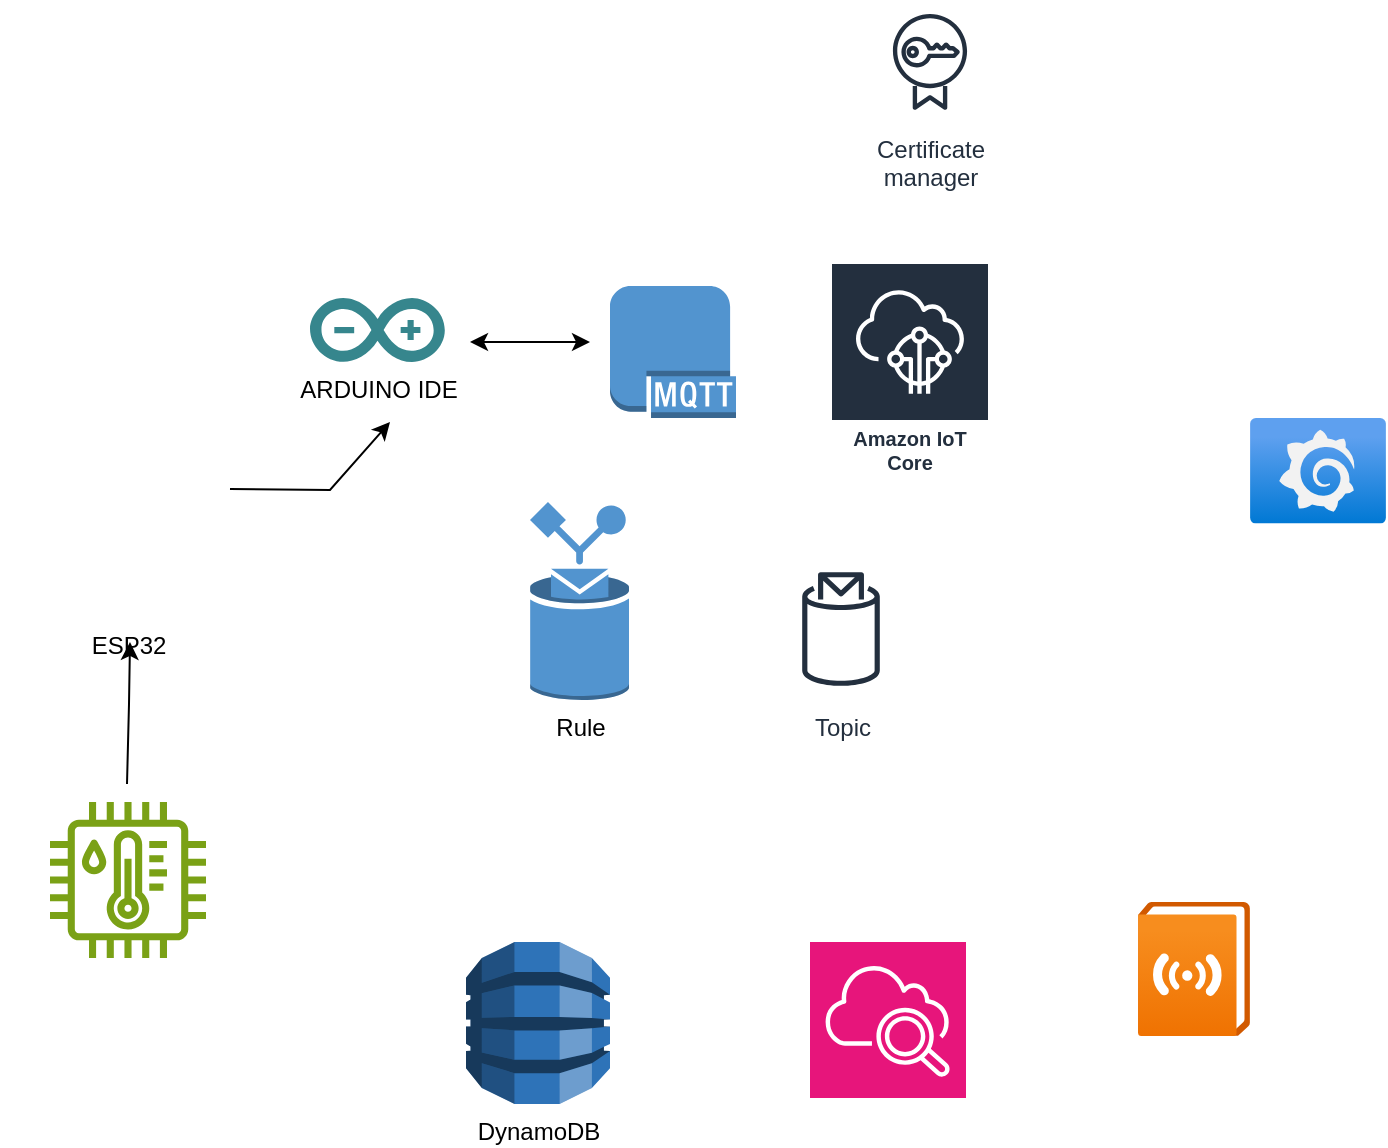 <mxfile version="25.0.1">
  <diagram name="Page-1" id="f4iPRUeld-cocyelYFe_">
    <mxGraphModel dx="1409" dy="1090" grid="1" gridSize="10" guides="1" tooltips="1" connect="1" arrows="1" fold="1" page="1" pageScale="1" pageWidth="827" pageHeight="1169" math="0" shadow="0">
      <root>
        <mxCell id="0" />
        <mxCell id="1" parent="0" />
        <mxCell id="6wJMm1dqJSNav1fxQoMT-1" value="ESP32" style="shape=image;html=1;verticalAlign=top;verticalLabelPosition=bottom;labelBackgroundColor=#ffffff;imageAspect=0;aspect=fixed;image=https://cdn2.iconfinder.com/data/icons/electronic-13/480/3-electronic-arduino-chipset-icon-2-128.png" vertex="1" parent="1">
          <mxGeometry x="5" y="240" width="128" height="128" as="geometry" />
        </mxCell>
        <mxCell id="6wJMm1dqJSNav1fxQoMT-2" value="" style="sketch=0;outlineConnect=0;fontColor=#232F3E;gradientColor=none;fillColor=#7AA116;strokeColor=none;dashed=0;verticalLabelPosition=bottom;verticalAlign=top;align=center;html=1;fontSize=12;fontStyle=0;aspect=fixed;pointerEvents=1;shape=mxgraph.aws4.iot_thing_temperature_humidity_sensor;" vertex="1" parent="1">
          <mxGeometry x="30" y="460" width="78" height="78" as="geometry" />
        </mxCell>
        <mxCell id="6wJMm1dqJSNav1fxQoMT-3" value="ARDUINO IDE" style="dashed=0;outlineConnect=0;html=1;align=center;labelPosition=center;verticalLabelPosition=bottom;verticalAlign=top;shape=mxgraph.weblogos.arduino;fillColor=#36868D;strokeColor=none" vertex="1" parent="1">
          <mxGeometry x="160" y="208.0" width="67.4" height="32" as="geometry" />
        </mxCell>
        <mxCell id="6wJMm1dqJSNav1fxQoMT-4" value="Amazon IoT Core" style="sketch=0;outlineConnect=0;fontColor=#232F3E;gradientColor=none;strokeColor=#ffffff;fillColor=#232F3E;dashed=0;verticalLabelPosition=middle;verticalAlign=bottom;align=center;html=1;whiteSpace=wrap;fontSize=10;fontStyle=1;spacing=3;shape=mxgraph.aws4.productIcon;prIcon=mxgraph.aws4.iot_core;" vertex="1" parent="1">
          <mxGeometry x="420" y="190" width="80" height="110" as="geometry" />
        </mxCell>
        <mxCell id="6wJMm1dqJSNav1fxQoMT-5" value="" style="image;aspect=fixed;html=1;points=[];align=center;fontSize=12;image=img/lib/azure2/other/Grafana.svg;" vertex="1" parent="1">
          <mxGeometry x="630" y="268" width="68" height="52.8" as="geometry" />
        </mxCell>
        <mxCell id="6wJMm1dqJSNav1fxQoMT-6" value="" style="outlineConnect=0;dashed=0;verticalLabelPosition=bottom;verticalAlign=top;align=center;html=1;shape=mxgraph.aws3.mqtt_protocol;fillColor=#5294CF;gradientColor=none;" vertex="1" parent="1">
          <mxGeometry x="310" y="202" width="63" height="66" as="geometry" />
        </mxCell>
        <mxCell id="6wJMm1dqJSNav1fxQoMT-7" value="DynamoDB" style="outlineConnect=0;dashed=0;verticalLabelPosition=bottom;verticalAlign=top;align=center;html=1;shape=mxgraph.aws3.dynamo_db;fillColor=#2E73B8;gradientColor=none;" vertex="1" parent="1">
          <mxGeometry x="238" y="530" width="72" height="81" as="geometry" />
        </mxCell>
        <mxCell id="6wJMm1dqJSNav1fxQoMT-8" value="" style="sketch=0;points=[[0,0,0],[0.25,0,0],[0.5,0,0],[0.75,0,0],[1,0,0],[0,1,0],[0.25,1,0],[0.5,1,0],[0.75,1,0],[1,1,0],[0,0.25,0],[0,0.5,0],[0,0.75,0],[1,0.25,0],[1,0.5,0],[1,0.75,0]];points=[[0,0,0],[0.25,0,0],[0.5,0,0],[0.75,0,0],[1,0,0],[0,1,0],[0.25,1,0],[0.5,1,0],[0.75,1,0],[1,1,0],[0,0.25,0],[0,0.5,0],[0,0.75,0],[1,0.25,0],[1,0.5,0],[1,0.75,0]];outlineConnect=0;fontColor=#232F3E;fillColor=#E7157B;strokeColor=#ffffff;dashed=0;verticalLabelPosition=bottom;verticalAlign=top;align=center;html=1;fontSize=12;fontStyle=0;aspect=fixed;shape=mxgraph.aws4.resourceIcon;resIcon=mxgraph.aws4.cloudwatch_2;" vertex="1" parent="1">
          <mxGeometry x="410" y="530" width="78" height="78" as="geometry" />
        </mxCell>
        <mxCell id="6wJMm1dqJSNav1fxQoMT-9" value="" style="image;aspect=fixed;html=1;points=[];align=center;fontSize=12;image=img/lib/azure2/general/Log_Streaming.svg;" vertex="1" parent="1">
          <mxGeometry x="574" y="510" width="56.0" height="67" as="geometry" />
        </mxCell>
        <mxCell id="6wJMm1dqJSNav1fxQoMT-10" value="Certificate&#xa;manager" style="sketch=0;outlineConnect=0;fontColor=#232F3E;gradientColor=none;strokeColor=#232F3E;fillColor=#ffffff;dashed=0;verticalLabelPosition=bottom;verticalAlign=top;align=center;html=1;fontSize=12;fontStyle=0;aspect=fixed;shape=mxgraph.aws4.resourceIcon;resIcon=mxgraph.aws4.certificate_manager;" vertex="1" parent="1">
          <mxGeometry x="440" y="60" width="60" height="60" as="geometry" />
        </mxCell>
        <mxCell id="6wJMm1dqJSNav1fxQoMT-11" value="" style="endArrow=classic;html=1;rounded=0;" edge="1" parent="1">
          <mxGeometry width="50" height="50" relative="1" as="geometry">
            <mxPoint x="68.5" y="451" as="sourcePoint" />
            <mxPoint x="70" y="380" as="targetPoint" />
            <Array as="points">
              <mxPoint x="69.5" y="411" />
            </Array>
          </mxGeometry>
        </mxCell>
        <mxCell id="6wJMm1dqJSNav1fxQoMT-12" value="" style="endArrow=classic;html=1;rounded=0;" edge="1" parent="1">
          <mxGeometry width="50" height="50" relative="1" as="geometry">
            <mxPoint x="120" y="303.5" as="sourcePoint" />
            <mxPoint x="200" y="270" as="targetPoint" />
            <Array as="points">
              <mxPoint x="170" y="304" />
            </Array>
          </mxGeometry>
        </mxCell>
        <mxCell id="6wJMm1dqJSNav1fxQoMT-14" value="" style="endArrow=classic;startArrow=classic;html=1;rounded=0;" edge="1" parent="1">
          <mxGeometry width="50" height="50" relative="1" as="geometry">
            <mxPoint x="240" y="230" as="sourcePoint" />
            <mxPoint x="300" y="230" as="targetPoint" />
          </mxGeometry>
        </mxCell>
        <mxCell id="6wJMm1dqJSNav1fxQoMT-16" value="Rule" style="outlineConnect=0;dashed=0;verticalLabelPosition=bottom;verticalAlign=top;align=center;html=1;shape=mxgraph.aws3.rule;fillColor=#5294CF;gradientColor=none;" vertex="1" parent="1">
          <mxGeometry x="270" y="310" width="49.5" height="99" as="geometry" />
        </mxCell>
        <mxCell id="6wJMm1dqJSNav1fxQoMT-18" value="Topic" style="sketch=0;outlineConnect=0;fontColor=#232F3E;gradientColor=none;strokeColor=#232F3E;fillColor=#ffffff;dashed=0;verticalLabelPosition=bottom;verticalAlign=top;align=center;html=1;fontSize=12;fontStyle=0;aspect=fixed;shape=mxgraph.aws4.resourceIcon;resIcon=mxgraph.aws4.topic_2;" vertex="1" parent="1">
          <mxGeometry x="390" y="338" width="71" height="71" as="geometry" />
        </mxCell>
      </root>
    </mxGraphModel>
  </diagram>
</mxfile>
